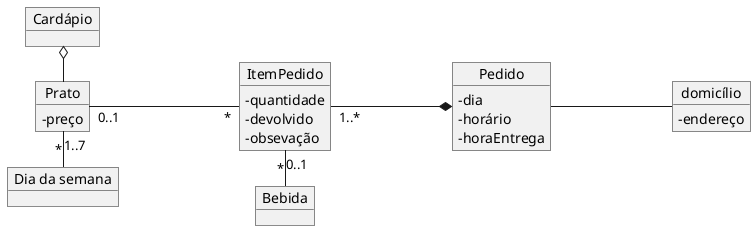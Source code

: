 @startuml mod09ima01
skinparam ClassAttributeIconSize 0
skinparam Linetype ortho

object "Prato" as pr
pr : - preço
object "ItemPedido" as it
it : -quantidade
it : -devolvido
it : -obsevação
object "Pedido" as pe
pe : -dia
pe : -horário
pe : -horaEntrega
object "domicílio" as do
do : -endereço
object "Cardápio" as ca
object "Dia da semana" as di
object "Bebida" as be



left to right direction
pr "0..1" --- "*" it
it "1..*" ---* pe
pe --- do
pr -left-o ca
di  -left-"*"  pr : 1..7
be -left- "*" it : 0..1

@enduml